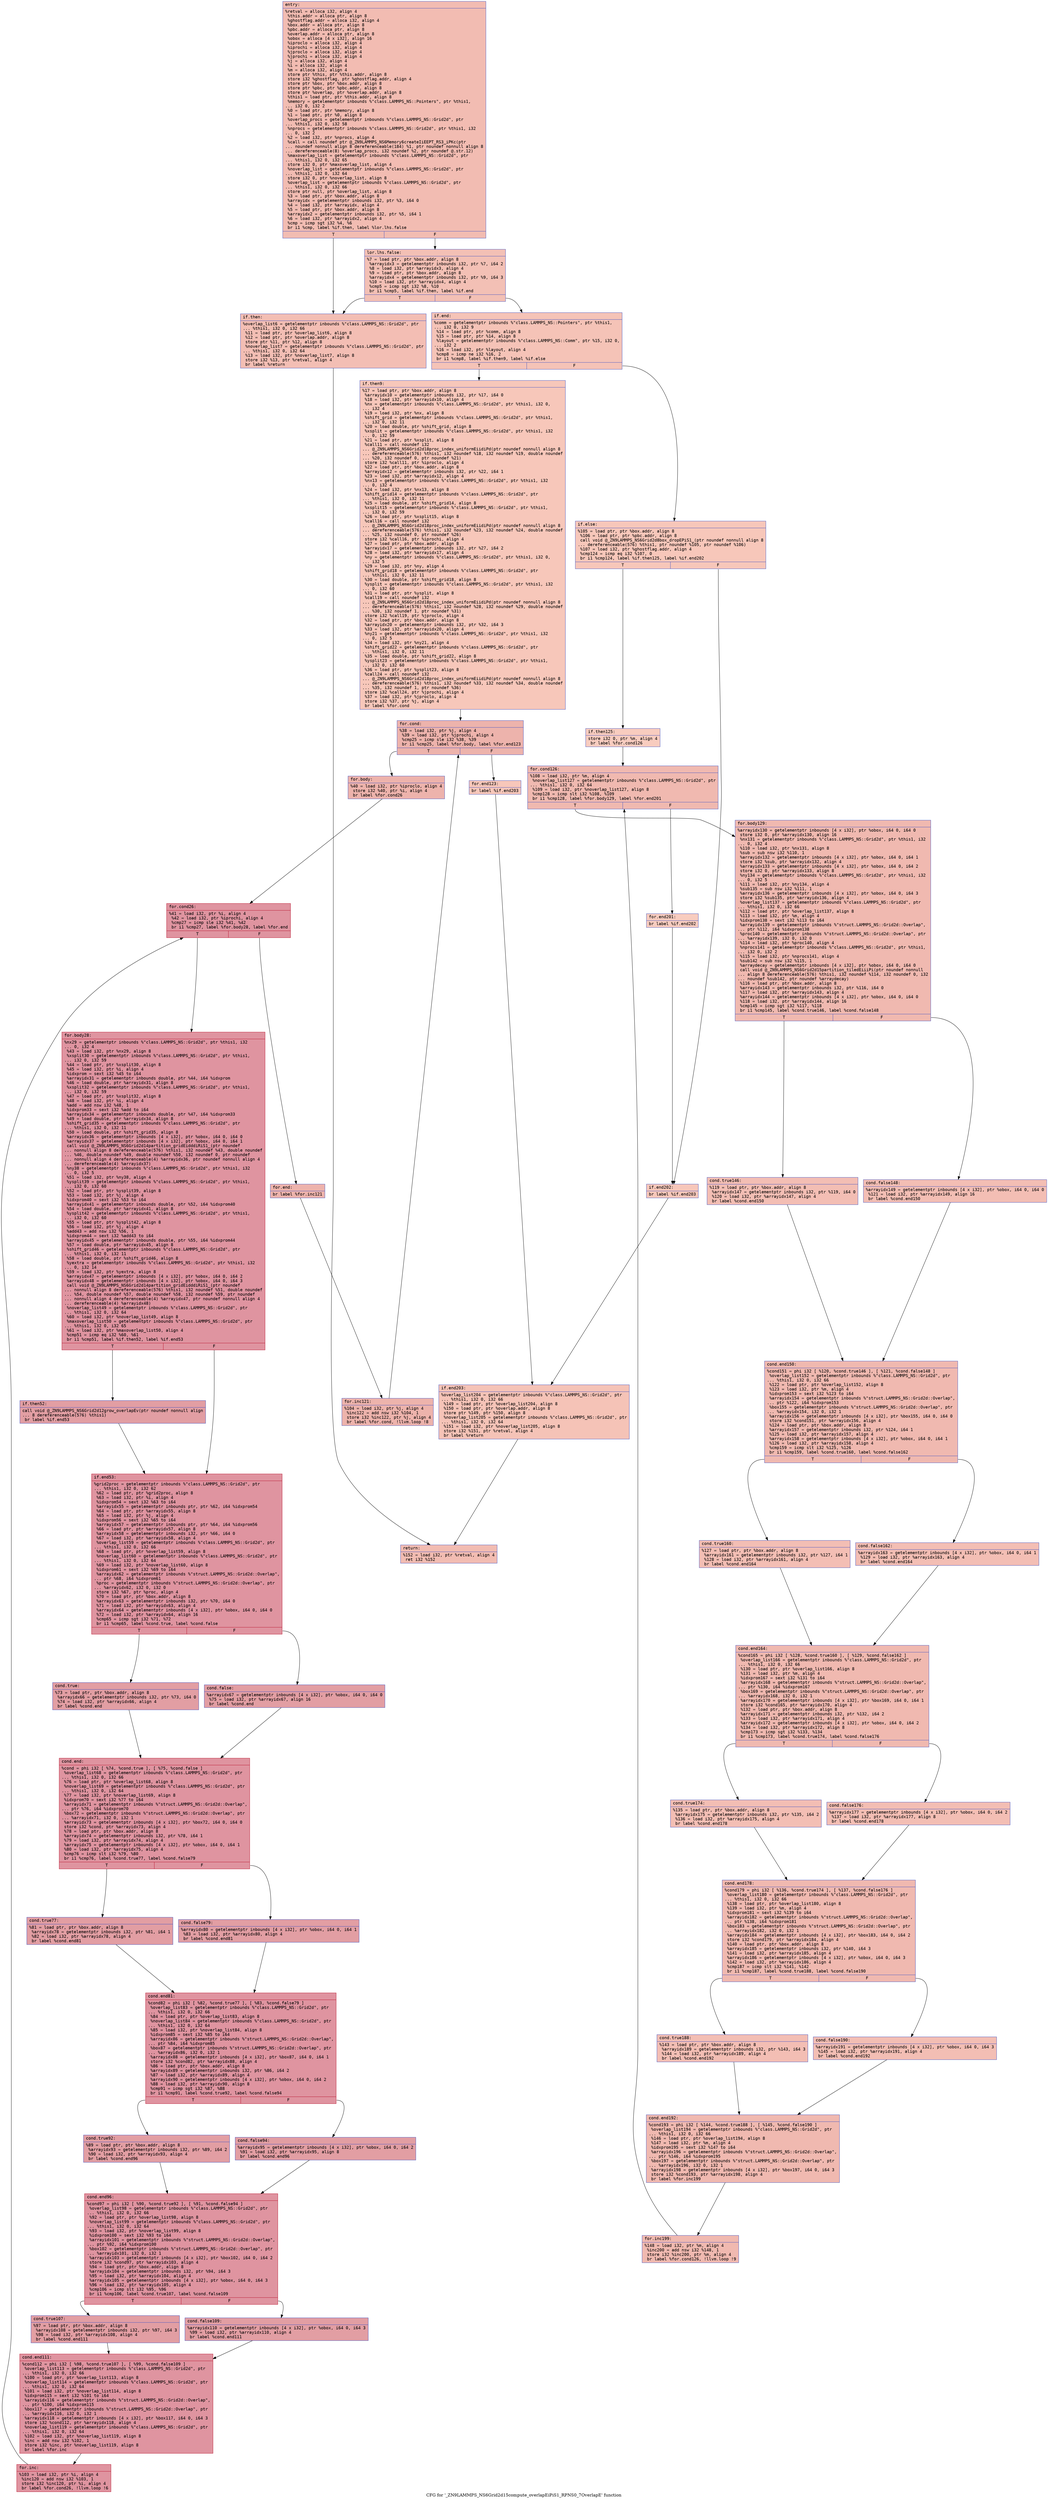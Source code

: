 digraph "CFG for '_ZN9LAMMPS_NS6Grid2d15compute_overlapEiPiS1_RPNS0_7OverlapE' function" {
	label="CFG for '_ZN9LAMMPS_NS6Grid2d15compute_overlapEiPiS1_RPNS0_7OverlapE' function";

	Node0x560f90e690e0 [shape=record,color="#3d50c3ff", style=filled, fillcolor="#e1675170" fontname="Courier",label="{entry:\l|  %retval = alloca i32, align 4\l  %this.addr = alloca ptr, align 8\l  %ghostflag.addr = alloca i32, align 4\l  %box.addr = alloca ptr, align 8\l  %pbc.addr = alloca ptr, align 8\l  %overlap.addr = alloca ptr, align 8\l  %obox = alloca [4 x i32], align 16\l  %iproclo = alloca i32, align 4\l  %iprochi = alloca i32, align 4\l  %jproclo = alloca i32, align 4\l  %jprochi = alloca i32, align 4\l  %j = alloca i32, align 4\l  %i = alloca i32, align 4\l  %m = alloca i32, align 4\l  store ptr %this, ptr %this.addr, align 8\l  store i32 %ghostflag, ptr %ghostflag.addr, align 4\l  store ptr %box, ptr %box.addr, align 8\l  store ptr %pbc, ptr %pbc.addr, align 8\l  store ptr %overlap, ptr %overlap.addr, align 8\l  %this1 = load ptr, ptr %this.addr, align 8\l  %memory = getelementptr inbounds %\"class.LAMMPS_NS::Pointers\", ptr %this1,\l... i32 0, i32 2\l  %0 = load ptr, ptr %memory, align 8\l  %1 = load ptr, ptr %0, align 8\l  %overlap_procs = getelementptr inbounds %\"class.LAMMPS_NS::Grid2d\", ptr\l... %this1, i32 0, i32 58\l  %nprocs = getelementptr inbounds %\"class.LAMMPS_NS::Grid2d\", ptr %this1, i32\l... 0, i32 2\l  %2 = load i32, ptr %nprocs, align 4\l  %call = call noundef ptr @_ZN9LAMMPS_NS6Memory6createIiEEPT_RS3_iPKc(ptr\l... noundef nonnull align 8 dereferenceable(184) %1, ptr noundef nonnull align 8\l... dereferenceable(8) %overlap_procs, i32 noundef %2, ptr noundef @.str.12)\l  %maxoverlap_list = getelementptr inbounds %\"class.LAMMPS_NS::Grid2d\", ptr\l... %this1, i32 0, i32 65\l  store i32 0, ptr %maxoverlap_list, align 4\l  %noverlap_list = getelementptr inbounds %\"class.LAMMPS_NS::Grid2d\", ptr\l... %this1, i32 0, i32 64\l  store i32 0, ptr %noverlap_list, align 8\l  %overlap_list = getelementptr inbounds %\"class.LAMMPS_NS::Grid2d\", ptr\l... %this1, i32 0, i32 66\l  store ptr null, ptr %overlap_list, align 8\l  %3 = load ptr, ptr %box.addr, align 8\l  %arrayidx = getelementptr inbounds i32, ptr %3, i64 0\l  %4 = load i32, ptr %arrayidx, align 4\l  %5 = load ptr, ptr %box.addr, align 8\l  %arrayidx2 = getelementptr inbounds i32, ptr %5, i64 1\l  %6 = load i32, ptr %arrayidx2, align 4\l  %cmp = icmp sgt i32 %4, %6\l  br i1 %cmp, label %if.then, label %lor.lhs.false\l|{<s0>T|<s1>F}}"];
	Node0x560f90e690e0:s0 -> Node0x560f90e6b3a0[tooltip="entry -> if.then\nProbability 50.00%" ];
	Node0x560f90e690e0:s1 -> Node0x560f90e6b3f0[tooltip="entry -> lor.lhs.false\nProbability 50.00%" ];
	Node0x560f90e6b3f0 [shape=record,color="#3d50c3ff", style=filled, fillcolor="#e5705870" fontname="Courier",label="{lor.lhs.false:\l|  %7 = load ptr, ptr %box.addr, align 8\l  %arrayidx3 = getelementptr inbounds i32, ptr %7, i64 2\l  %8 = load i32, ptr %arrayidx3, align 4\l  %9 = load ptr, ptr %box.addr, align 8\l  %arrayidx4 = getelementptr inbounds i32, ptr %9, i64 3\l  %10 = load i32, ptr %arrayidx4, align 4\l  %cmp5 = icmp sgt i32 %8, %10\l  br i1 %cmp5, label %if.then, label %if.end\l|{<s0>T|<s1>F}}"];
	Node0x560f90e6b3f0:s0 -> Node0x560f90e6b3a0[tooltip="lor.lhs.false -> if.then\nProbability 50.00%" ];
	Node0x560f90e6b3f0:s1 -> Node0x560f90e6b970[tooltip="lor.lhs.false -> if.end\nProbability 50.00%" ];
	Node0x560f90e6b3a0 [shape=record,color="#3d50c3ff", style=filled, fillcolor="#e36c5570" fontname="Courier",label="{if.then:\l|  %overlap_list6 = getelementptr inbounds %\"class.LAMMPS_NS::Grid2d\", ptr\l... %this1, i32 0, i32 66\l  %11 = load ptr, ptr %overlap_list6, align 8\l  %12 = load ptr, ptr %overlap.addr, align 8\l  store ptr %11, ptr %12, align 8\l  %noverlap_list7 = getelementptr inbounds %\"class.LAMMPS_NS::Grid2d\", ptr\l... %this1, i32 0, i32 64\l  %13 = load i32, ptr %noverlap_list7, align 8\l  store i32 %13, ptr %retval, align 4\l  br label %return\l}"];
	Node0x560f90e6b3a0 -> Node0x560f90e6bf30[tooltip="if.then -> return\nProbability 100.00%" ];
	Node0x560f90e6b970 [shape=record,color="#3d50c3ff", style=filled, fillcolor="#e8765c70" fontname="Courier",label="{if.end:\l|  %comm = getelementptr inbounds %\"class.LAMMPS_NS::Pointers\", ptr %this1,\l... i32 0, i32 9\l  %14 = load ptr, ptr %comm, align 8\l  %15 = load ptr, ptr %14, align 8\l  %layout = getelementptr inbounds %\"class.LAMMPS_NS::Comm\", ptr %15, i32 0,\l... i32 2\l  %16 = load i32, ptr %layout, align 4\l  %cmp8 = icmp ne i32 %16, 2\l  br i1 %cmp8, label %if.then9, label %if.else\l|{<s0>T|<s1>F}}"];
	Node0x560f90e6b970:s0 -> Node0x560f90e6c400[tooltip="if.end -> if.then9\nProbability 50.00%" ];
	Node0x560f90e6b970:s1 -> Node0x560f90e6c480[tooltip="if.end -> if.else\nProbability 50.00%" ];
	Node0x560f90e6c400 [shape=record,color="#3d50c3ff", style=filled, fillcolor="#ec7f6370" fontname="Courier",label="{if.then9:\l|  %17 = load ptr, ptr %box.addr, align 8\l  %arrayidx10 = getelementptr inbounds i32, ptr %17, i64 0\l  %18 = load i32, ptr %arrayidx10, align 4\l  %nx = getelementptr inbounds %\"class.LAMMPS_NS::Grid2d\", ptr %this1, i32 0,\l... i32 4\l  %19 = load i32, ptr %nx, align 8\l  %shift_grid = getelementptr inbounds %\"class.LAMMPS_NS::Grid2d\", ptr %this1,\l... i32 0, i32 11\l  %20 = load double, ptr %shift_grid, align 8\l  %xsplit = getelementptr inbounds %\"class.LAMMPS_NS::Grid2d\", ptr %this1, i32\l... 0, i32 59\l  %21 = load ptr, ptr %xsplit, align 8\l  %call11 = call noundef i32\l... @_ZN9LAMMPS_NS6Grid2d18proc_index_uniformEiidiPd(ptr noundef nonnull align 8\l... dereferenceable(576) %this1, i32 noundef %18, i32 noundef %19, double noundef\l... %20, i32 noundef 0, ptr noundef %21)\l  store i32 %call11, ptr %iproclo, align 4\l  %22 = load ptr, ptr %box.addr, align 8\l  %arrayidx12 = getelementptr inbounds i32, ptr %22, i64 1\l  %23 = load i32, ptr %arrayidx12, align 4\l  %nx13 = getelementptr inbounds %\"class.LAMMPS_NS::Grid2d\", ptr %this1, i32\l... 0, i32 4\l  %24 = load i32, ptr %nx13, align 8\l  %shift_grid14 = getelementptr inbounds %\"class.LAMMPS_NS::Grid2d\", ptr\l... %this1, i32 0, i32 11\l  %25 = load double, ptr %shift_grid14, align 8\l  %xsplit15 = getelementptr inbounds %\"class.LAMMPS_NS::Grid2d\", ptr %this1,\l... i32 0, i32 59\l  %26 = load ptr, ptr %xsplit15, align 8\l  %call16 = call noundef i32\l... @_ZN9LAMMPS_NS6Grid2d18proc_index_uniformEiidiPd(ptr noundef nonnull align 8\l... dereferenceable(576) %this1, i32 noundef %23, i32 noundef %24, double noundef\l... %25, i32 noundef 0, ptr noundef %26)\l  store i32 %call16, ptr %iprochi, align 4\l  %27 = load ptr, ptr %box.addr, align 8\l  %arrayidx17 = getelementptr inbounds i32, ptr %27, i64 2\l  %28 = load i32, ptr %arrayidx17, align 4\l  %ny = getelementptr inbounds %\"class.LAMMPS_NS::Grid2d\", ptr %this1, i32 0,\l... i32 5\l  %29 = load i32, ptr %ny, align 4\l  %shift_grid18 = getelementptr inbounds %\"class.LAMMPS_NS::Grid2d\", ptr\l... %this1, i32 0, i32 11\l  %30 = load double, ptr %shift_grid18, align 8\l  %ysplit = getelementptr inbounds %\"class.LAMMPS_NS::Grid2d\", ptr %this1, i32\l... 0, i32 60\l  %31 = load ptr, ptr %ysplit, align 8\l  %call19 = call noundef i32\l... @_ZN9LAMMPS_NS6Grid2d18proc_index_uniformEiidiPd(ptr noundef nonnull align 8\l... dereferenceable(576) %this1, i32 noundef %28, i32 noundef %29, double noundef\l... %30, i32 noundef 1, ptr noundef %31)\l  store i32 %call19, ptr %jproclo, align 4\l  %32 = load ptr, ptr %box.addr, align 8\l  %arrayidx20 = getelementptr inbounds i32, ptr %32, i64 3\l  %33 = load i32, ptr %arrayidx20, align 4\l  %ny21 = getelementptr inbounds %\"class.LAMMPS_NS::Grid2d\", ptr %this1, i32\l... 0, i32 5\l  %34 = load i32, ptr %ny21, align 4\l  %shift_grid22 = getelementptr inbounds %\"class.LAMMPS_NS::Grid2d\", ptr\l... %this1, i32 0, i32 11\l  %35 = load double, ptr %shift_grid22, align 8\l  %ysplit23 = getelementptr inbounds %\"class.LAMMPS_NS::Grid2d\", ptr %this1,\l... i32 0, i32 60\l  %36 = load ptr, ptr %ysplit23, align 8\l  %call24 = call noundef i32\l... @_ZN9LAMMPS_NS6Grid2d18proc_index_uniformEiidiPd(ptr noundef nonnull align 8\l... dereferenceable(576) %this1, i32 noundef %33, i32 noundef %34, double noundef\l... %35, i32 noundef 1, ptr noundef %36)\l  store i32 %call24, ptr %jprochi, align 4\l  %37 = load i32, ptr %jproclo, align 4\l  store i32 %37, ptr %j, align 4\l  br label %for.cond\l}"];
	Node0x560f90e6c400 -> Node0x560f90e6ec30[tooltip="if.then9 -> for.cond\nProbability 100.00%" ];
	Node0x560f90e6ec30 [shape=record,color="#3d50c3ff", style=filled, fillcolor="#d6524470" fontname="Courier",label="{for.cond:\l|  %38 = load i32, ptr %j, align 4\l  %39 = load i32, ptr %jprochi, align 4\l  %cmp25 = icmp sle i32 %38, %39\l  br i1 %cmp25, label %for.body, label %for.end123\l|{<s0>T|<s1>F}}"];
	Node0x560f90e6ec30:s0 -> Node0x560f90e6ee80[tooltip="for.cond -> for.body\nProbability 96.88%" ];
	Node0x560f90e6ec30:s1 -> Node0x560f90e6ef00[tooltip="for.cond -> for.end123\nProbability 3.12%" ];
	Node0x560f90e6ee80 [shape=record,color="#3d50c3ff", style=filled, fillcolor="#d6524470" fontname="Courier",label="{for.body:\l|  %40 = load i32, ptr %iproclo, align 4\l  store i32 %40, ptr %i, align 4\l  br label %for.cond26\l}"];
	Node0x560f90e6ee80 -> Node0x560f90e6f1b0[tooltip="for.body -> for.cond26\nProbability 100.00%" ];
	Node0x560f90e6f1b0 [shape=record,color="#b70d28ff", style=filled, fillcolor="#b70d2870" fontname="Courier",label="{for.cond26:\l|  %41 = load i32, ptr %i, align 4\l  %42 = load i32, ptr %iprochi, align 4\l  %cmp27 = icmp sle i32 %41, %42\l  br i1 %cmp27, label %for.body28, label %for.end\l|{<s0>T|<s1>F}}"];
	Node0x560f90e6f1b0:s0 -> Node0x560f90e6f450[tooltip="for.cond26 -> for.body28\nProbability 96.88%" ];
	Node0x560f90e6f1b0:s1 -> Node0x560f90e6f4d0[tooltip="for.cond26 -> for.end\nProbability 3.12%" ];
	Node0x560f90e6f450 [shape=record,color="#b70d28ff", style=filled, fillcolor="#b70d2870" fontname="Courier",label="{for.body28:\l|  %nx29 = getelementptr inbounds %\"class.LAMMPS_NS::Grid2d\", ptr %this1, i32\l... 0, i32 4\l  %43 = load i32, ptr %nx29, align 8\l  %xsplit30 = getelementptr inbounds %\"class.LAMMPS_NS::Grid2d\", ptr %this1,\l... i32 0, i32 59\l  %44 = load ptr, ptr %xsplit30, align 8\l  %45 = load i32, ptr %i, align 4\l  %idxprom = sext i32 %45 to i64\l  %arrayidx31 = getelementptr inbounds double, ptr %44, i64 %idxprom\l  %46 = load double, ptr %arrayidx31, align 8\l  %xsplit32 = getelementptr inbounds %\"class.LAMMPS_NS::Grid2d\", ptr %this1,\l... i32 0, i32 59\l  %47 = load ptr, ptr %xsplit32, align 8\l  %48 = load i32, ptr %i, align 4\l  %add = add nsw i32 %48, 1\l  %idxprom33 = sext i32 %add to i64\l  %arrayidx34 = getelementptr inbounds double, ptr %47, i64 %idxprom33\l  %49 = load double, ptr %arrayidx34, align 8\l  %shift_grid35 = getelementptr inbounds %\"class.LAMMPS_NS::Grid2d\", ptr\l... %this1, i32 0, i32 11\l  %50 = load double, ptr %shift_grid35, align 8\l  %arrayidx36 = getelementptr inbounds [4 x i32], ptr %obox, i64 0, i64 0\l  %arrayidx37 = getelementptr inbounds [4 x i32], ptr %obox, i64 0, i64 1\l  call void @_ZN9LAMMPS_NS6Grid2d14partition_gridEidddiRiS1_(ptr noundef\l... nonnull align 8 dereferenceable(576) %this1, i32 noundef %43, double noundef\l... %46, double noundef %49, double noundef %50, i32 noundef 0, ptr noundef\l... nonnull align 4 dereferenceable(4) %arrayidx36, ptr noundef nonnull align 4\l... dereferenceable(4) %arrayidx37)\l  %ny38 = getelementptr inbounds %\"class.LAMMPS_NS::Grid2d\", ptr %this1, i32\l... 0, i32 5\l  %51 = load i32, ptr %ny38, align 4\l  %ysplit39 = getelementptr inbounds %\"class.LAMMPS_NS::Grid2d\", ptr %this1,\l... i32 0, i32 60\l  %52 = load ptr, ptr %ysplit39, align 8\l  %53 = load i32, ptr %j, align 4\l  %idxprom40 = sext i32 %53 to i64\l  %arrayidx41 = getelementptr inbounds double, ptr %52, i64 %idxprom40\l  %54 = load double, ptr %arrayidx41, align 8\l  %ysplit42 = getelementptr inbounds %\"class.LAMMPS_NS::Grid2d\", ptr %this1,\l... i32 0, i32 60\l  %55 = load ptr, ptr %ysplit42, align 8\l  %56 = load i32, ptr %j, align 4\l  %add43 = add nsw i32 %56, 1\l  %idxprom44 = sext i32 %add43 to i64\l  %arrayidx45 = getelementptr inbounds double, ptr %55, i64 %idxprom44\l  %57 = load double, ptr %arrayidx45, align 8\l  %shift_grid46 = getelementptr inbounds %\"class.LAMMPS_NS::Grid2d\", ptr\l... %this1, i32 0, i32 11\l  %58 = load double, ptr %shift_grid46, align 8\l  %yextra = getelementptr inbounds %\"class.LAMMPS_NS::Grid2d\", ptr %this1, i32\l... 0, i32 14\l  %59 = load i32, ptr %yextra, align 8\l  %arrayidx47 = getelementptr inbounds [4 x i32], ptr %obox, i64 0, i64 2\l  %arrayidx48 = getelementptr inbounds [4 x i32], ptr %obox, i64 0, i64 3\l  call void @_ZN9LAMMPS_NS6Grid2d14partition_gridEidddiRiS1_(ptr noundef\l... nonnull align 8 dereferenceable(576) %this1, i32 noundef %51, double noundef\l... %54, double noundef %57, double noundef %58, i32 noundef %59, ptr noundef\l... nonnull align 4 dereferenceable(4) %arrayidx47, ptr noundef nonnull align 4\l... dereferenceable(4) %arrayidx48)\l  %noverlap_list49 = getelementptr inbounds %\"class.LAMMPS_NS::Grid2d\", ptr\l... %this1, i32 0, i32 64\l  %60 = load i32, ptr %noverlap_list49, align 8\l  %maxoverlap_list50 = getelementptr inbounds %\"class.LAMMPS_NS::Grid2d\", ptr\l... %this1, i32 0, i32 65\l  %61 = load i32, ptr %maxoverlap_list50, align 4\l  %cmp51 = icmp eq i32 %60, %61\l  br i1 %cmp51, label %if.then52, label %if.end53\l|{<s0>T|<s1>F}}"];
	Node0x560f90e6f450:s0 -> Node0x560f90e6cda0[tooltip="for.body28 -> if.then52\nProbability 50.00%" ];
	Node0x560f90e6f450:s1 -> Node0x560f90e6cdf0[tooltip="for.body28 -> if.end53\nProbability 50.00%" ];
	Node0x560f90e6cda0 [shape=record,color="#3d50c3ff", style=filled, fillcolor="#be242e70" fontname="Courier",label="{if.then52:\l|  call void @_ZN9LAMMPS_NS6Grid2d12grow_overlapEv(ptr noundef nonnull align\l... 8 dereferenceable(576) %this1)\l  br label %if.end53\l}"];
	Node0x560f90e6cda0 -> Node0x560f90e6cdf0[tooltip="if.then52 -> if.end53\nProbability 100.00%" ];
	Node0x560f90e6cdf0 [shape=record,color="#b70d28ff", style=filled, fillcolor="#b70d2870" fontname="Courier",label="{if.end53:\l|  %grid2proc = getelementptr inbounds %\"class.LAMMPS_NS::Grid2d\", ptr\l... %this1, i32 0, i32 62\l  %62 = load ptr, ptr %grid2proc, align 8\l  %63 = load i32, ptr %i, align 4\l  %idxprom54 = sext i32 %63 to i64\l  %arrayidx55 = getelementptr inbounds ptr, ptr %62, i64 %idxprom54\l  %64 = load ptr, ptr %arrayidx55, align 8\l  %65 = load i32, ptr %j, align 4\l  %idxprom56 = sext i32 %65 to i64\l  %arrayidx57 = getelementptr inbounds ptr, ptr %64, i64 %idxprom56\l  %66 = load ptr, ptr %arrayidx57, align 8\l  %arrayidx58 = getelementptr inbounds i32, ptr %66, i64 0\l  %67 = load i32, ptr %arrayidx58, align 4\l  %overlap_list59 = getelementptr inbounds %\"class.LAMMPS_NS::Grid2d\", ptr\l... %this1, i32 0, i32 66\l  %68 = load ptr, ptr %overlap_list59, align 8\l  %noverlap_list60 = getelementptr inbounds %\"class.LAMMPS_NS::Grid2d\", ptr\l... %this1, i32 0, i32 64\l  %69 = load i32, ptr %noverlap_list60, align 8\l  %idxprom61 = sext i32 %69 to i64\l  %arrayidx62 = getelementptr inbounds %\"struct.LAMMPS_NS::Grid2d::Overlap\",\l... ptr %68, i64 %idxprom61\l  %proc = getelementptr inbounds %\"struct.LAMMPS_NS::Grid2d::Overlap\", ptr\l... %arrayidx62, i32 0, i32 0\l  store i32 %67, ptr %proc, align 4\l  %70 = load ptr, ptr %box.addr, align 8\l  %arrayidx63 = getelementptr inbounds i32, ptr %70, i64 0\l  %71 = load i32, ptr %arrayidx63, align 4\l  %arrayidx64 = getelementptr inbounds [4 x i32], ptr %obox, i64 0, i64 0\l  %72 = load i32, ptr %arrayidx64, align 16\l  %cmp65 = icmp sgt i32 %71, %72\l  br i1 %cmp65, label %cond.true, label %cond.false\l|{<s0>T|<s1>F}}"];
	Node0x560f90e6cdf0:s0 -> Node0x560f90e73ca0[tooltip="if.end53 -> cond.true\nProbability 50.00%" ];
	Node0x560f90e6cdf0:s1 -> Node0x560f90e73d20[tooltip="if.end53 -> cond.false\nProbability 50.00%" ];
	Node0x560f90e73ca0 [shape=record,color="#3d50c3ff", style=filled, fillcolor="#be242e70" fontname="Courier",label="{cond.true:\l|  %73 = load ptr, ptr %box.addr, align 8\l  %arrayidx66 = getelementptr inbounds i32, ptr %73, i64 0\l  %74 = load i32, ptr %arrayidx66, align 4\l  br label %cond.end\l}"];
	Node0x560f90e73ca0 -> Node0x560f90e74080[tooltip="cond.true -> cond.end\nProbability 100.00%" ];
	Node0x560f90e73d20 [shape=record,color="#3d50c3ff", style=filled, fillcolor="#be242e70" fontname="Courier",label="{cond.false:\l|  %arrayidx67 = getelementptr inbounds [4 x i32], ptr %obox, i64 0, i64 0\l  %75 = load i32, ptr %arrayidx67, align 16\l  br label %cond.end\l}"];
	Node0x560f90e73d20 -> Node0x560f90e74080[tooltip="cond.false -> cond.end\nProbability 100.00%" ];
	Node0x560f90e74080 [shape=record,color="#b70d28ff", style=filled, fillcolor="#b70d2870" fontname="Courier",label="{cond.end:\l|  %cond = phi i32 [ %74, %cond.true ], [ %75, %cond.false ]\l  %overlap_list68 = getelementptr inbounds %\"class.LAMMPS_NS::Grid2d\", ptr\l... %this1, i32 0, i32 66\l  %76 = load ptr, ptr %overlap_list68, align 8\l  %noverlap_list69 = getelementptr inbounds %\"class.LAMMPS_NS::Grid2d\", ptr\l... %this1, i32 0, i32 64\l  %77 = load i32, ptr %noverlap_list69, align 8\l  %idxprom70 = sext i32 %77 to i64\l  %arrayidx71 = getelementptr inbounds %\"struct.LAMMPS_NS::Grid2d::Overlap\",\l... ptr %76, i64 %idxprom70\l  %box72 = getelementptr inbounds %\"struct.LAMMPS_NS::Grid2d::Overlap\", ptr\l... %arrayidx71, i32 0, i32 1\l  %arrayidx73 = getelementptr inbounds [4 x i32], ptr %box72, i64 0, i64 0\l  store i32 %cond, ptr %arrayidx73, align 4\l  %78 = load ptr, ptr %box.addr, align 8\l  %arrayidx74 = getelementptr inbounds i32, ptr %78, i64 1\l  %79 = load i32, ptr %arrayidx74, align 4\l  %arrayidx75 = getelementptr inbounds [4 x i32], ptr %obox, i64 0, i64 1\l  %80 = load i32, ptr %arrayidx75, align 4\l  %cmp76 = icmp slt i32 %79, %80\l  br i1 %cmp76, label %cond.true77, label %cond.false79\l|{<s0>T|<s1>F}}"];
	Node0x560f90e74080:s0 -> Node0x560f90e74e20[tooltip="cond.end -> cond.true77\nProbability 50.00%" ];
	Node0x560f90e74080:s1 -> Node0x560f90e74f00[tooltip="cond.end -> cond.false79\nProbability 50.00%" ];
	Node0x560f90e74e20 [shape=record,color="#3d50c3ff", style=filled, fillcolor="#be242e70" fontname="Courier",label="{cond.true77:\l|  %81 = load ptr, ptr %box.addr, align 8\l  %arrayidx78 = getelementptr inbounds i32, ptr %81, i64 1\l  %82 = load i32, ptr %arrayidx78, align 4\l  br label %cond.end81\l}"];
	Node0x560f90e74e20 -> Node0x560f90e75260[tooltip="cond.true77 -> cond.end81\nProbability 100.00%" ];
	Node0x560f90e74f00 [shape=record,color="#3d50c3ff", style=filled, fillcolor="#be242e70" fontname="Courier",label="{cond.false79:\l|  %arrayidx80 = getelementptr inbounds [4 x i32], ptr %obox, i64 0, i64 1\l  %83 = load i32, ptr %arrayidx80, align 4\l  br label %cond.end81\l}"];
	Node0x560f90e74f00 -> Node0x560f90e75260[tooltip="cond.false79 -> cond.end81\nProbability 100.00%" ];
	Node0x560f90e75260 [shape=record,color="#b70d28ff", style=filled, fillcolor="#b70d2870" fontname="Courier",label="{cond.end81:\l|  %cond82 = phi i32 [ %82, %cond.true77 ], [ %83, %cond.false79 ]\l  %overlap_list83 = getelementptr inbounds %\"class.LAMMPS_NS::Grid2d\", ptr\l... %this1, i32 0, i32 66\l  %84 = load ptr, ptr %overlap_list83, align 8\l  %noverlap_list84 = getelementptr inbounds %\"class.LAMMPS_NS::Grid2d\", ptr\l... %this1, i32 0, i32 64\l  %85 = load i32, ptr %noverlap_list84, align 8\l  %idxprom85 = sext i32 %85 to i64\l  %arrayidx86 = getelementptr inbounds %\"struct.LAMMPS_NS::Grid2d::Overlap\",\l... ptr %84, i64 %idxprom85\l  %box87 = getelementptr inbounds %\"struct.LAMMPS_NS::Grid2d::Overlap\", ptr\l... %arrayidx86, i32 0, i32 1\l  %arrayidx88 = getelementptr inbounds [4 x i32], ptr %box87, i64 0, i64 1\l  store i32 %cond82, ptr %arrayidx88, align 4\l  %86 = load ptr, ptr %box.addr, align 8\l  %arrayidx89 = getelementptr inbounds i32, ptr %86, i64 2\l  %87 = load i32, ptr %arrayidx89, align 4\l  %arrayidx90 = getelementptr inbounds [4 x i32], ptr %obox, i64 0, i64 2\l  %88 = load i32, ptr %arrayidx90, align 8\l  %cmp91 = icmp sgt i32 %87, %88\l  br i1 %cmp91, label %cond.true92, label %cond.false94\l|{<s0>T|<s1>F}}"];
	Node0x560f90e75260:s0 -> Node0x560f90e76000[tooltip="cond.end81 -> cond.true92\nProbability 50.00%" ];
	Node0x560f90e75260:s1 -> Node0x560f90e760e0[tooltip="cond.end81 -> cond.false94\nProbability 50.00%" ];
	Node0x560f90e76000 [shape=record,color="#3d50c3ff", style=filled, fillcolor="#be242e70" fontname="Courier",label="{cond.true92:\l|  %89 = load ptr, ptr %box.addr, align 8\l  %arrayidx93 = getelementptr inbounds i32, ptr %89, i64 2\l  %90 = load i32, ptr %arrayidx93, align 4\l  br label %cond.end96\l}"];
	Node0x560f90e76000 -> Node0x560f90e76440[tooltip="cond.true92 -> cond.end96\nProbability 100.00%" ];
	Node0x560f90e760e0 [shape=record,color="#3d50c3ff", style=filled, fillcolor="#be242e70" fontname="Courier",label="{cond.false94:\l|  %arrayidx95 = getelementptr inbounds [4 x i32], ptr %obox, i64 0, i64 2\l  %91 = load i32, ptr %arrayidx95, align 8\l  br label %cond.end96\l}"];
	Node0x560f90e760e0 -> Node0x560f90e76440[tooltip="cond.false94 -> cond.end96\nProbability 100.00%" ];
	Node0x560f90e76440 [shape=record,color="#b70d28ff", style=filled, fillcolor="#b70d2870" fontname="Courier",label="{cond.end96:\l|  %cond97 = phi i32 [ %90, %cond.true92 ], [ %91, %cond.false94 ]\l  %overlap_list98 = getelementptr inbounds %\"class.LAMMPS_NS::Grid2d\", ptr\l... %this1, i32 0, i32 66\l  %92 = load ptr, ptr %overlap_list98, align 8\l  %noverlap_list99 = getelementptr inbounds %\"class.LAMMPS_NS::Grid2d\", ptr\l... %this1, i32 0, i32 64\l  %93 = load i32, ptr %noverlap_list99, align 8\l  %idxprom100 = sext i32 %93 to i64\l  %arrayidx101 = getelementptr inbounds %\"struct.LAMMPS_NS::Grid2d::Overlap\",\l... ptr %92, i64 %idxprom100\l  %box102 = getelementptr inbounds %\"struct.LAMMPS_NS::Grid2d::Overlap\", ptr\l... %arrayidx101, i32 0, i32 1\l  %arrayidx103 = getelementptr inbounds [4 x i32], ptr %box102, i64 0, i64 2\l  store i32 %cond97, ptr %arrayidx103, align 4\l  %94 = load ptr, ptr %box.addr, align 8\l  %arrayidx104 = getelementptr inbounds i32, ptr %94, i64 3\l  %95 = load i32, ptr %arrayidx104, align 4\l  %arrayidx105 = getelementptr inbounds [4 x i32], ptr %obox, i64 0, i64 3\l  %96 = load i32, ptr %arrayidx105, align 4\l  %cmp106 = icmp slt i32 %95, %96\l  br i1 %cmp106, label %cond.true107, label %cond.false109\l|{<s0>T|<s1>F}}"];
	Node0x560f90e76440:s0 -> Node0x560f90e6ff10[tooltip="cond.end96 -> cond.true107\nProbability 50.00%" ];
	Node0x560f90e76440:s1 -> Node0x560f90e6fff0[tooltip="cond.end96 -> cond.false109\nProbability 50.00%" ];
	Node0x560f90e6ff10 [shape=record,color="#3d50c3ff", style=filled, fillcolor="#be242e70" fontname="Courier",label="{cond.true107:\l|  %97 = load ptr, ptr %box.addr, align 8\l  %arrayidx108 = getelementptr inbounds i32, ptr %97, i64 3\l  %98 = load i32, ptr %arrayidx108, align 4\l  br label %cond.end111\l}"];
	Node0x560f90e6ff10 -> Node0x560f90e70350[tooltip="cond.true107 -> cond.end111\nProbability 100.00%" ];
	Node0x560f90e6fff0 [shape=record,color="#3d50c3ff", style=filled, fillcolor="#be242e70" fontname="Courier",label="{cond.false109:\l|  %arrayidx110 = getelementptr inbounds [4 x i32], ptr %obox, i64 0, i64 3\l  %99 = load i32, ptr %arrayidx110, align 4\l  br label %cond.end111\l}"];
	Node0x560f90e6fff0 -> Node0x560f90e70350[tooltip="cond.false109 -> cond.end111\nProbability 100.00%" ];
	Node0x560f90e70350 [shape=record,color="#b70d28ff", style=filled, fillcolor="#b70d2870" fontname="Courier",label="{cond.end111:\l|  %cond112 = phi i32 [ %98, %cond.true107 ], [ %99, %cond.false109 ]\l  %overlap_list113 = getelementptr inbounds %\"class.LAMMPS_NS::Grid2d\", ptr\l... %this1, i32 0, i32 66\l  %100 = load ptr, ptr %overlap_list113, align 8\l  %noverlap_list114 = getelementptr inbounds %\"class.LAMMPS_NS::Grid2d\", ptr\l... %this1, i32 0, i32 64\l  %101 = load i32, ptr %noverlap_list114, align 8\l  %idxprom115 = sext i32 %101 to i64\l  %arrayidx116 = getelementptr inbounds %\"struct.LAMMPS_NS::Grid2d::Overlap\",\l... ptr %100, i64 %idxprom115\l  %box117 = getelementptr inbounds %\"struct.LAMMPS_NS::Grid2d::Overlap\", ptr\l... %arrayidx116, i32 0, i32 1\l  %arrayidx118 = getelementptr inbounds [4 x i32], ptr %box117, i64 0, i64 3\l  store i32 %cond112, ptr %arrayidx118, align 4\l  %noverlap_list119 = getelementptr inbounds %\"class.LAMMPS_NS::Grid2d\", ptr\l... %this1, i32 0, i32 64\l  %102 = load i32, ptr %noverlap_list119, align 8\l  %inc = add nsw i32 %102, 1\l  store i32 %inc, ptr %noverlap_list119, align 8\l  br label %for.inc\l}"];
	Node0x560f90e70350 -> Node0x560f90e78b20[tooltip="cond.end111 -> for.inc\nProbability 100.00%" ];
	Node0x560f90e78b20 [shape=record,color="#b70d28ff", style=filled, fillcolor="#b70d2870" fontname="Courier",label="{for.inc:\l|  %103 = load i32, ptr %i, align 4\l  %inc120 = add nsw i32 %103, 1\l  store i32 %inc120, ptr %i, align 4\l  br label %for.cond26, !llvm.loop !6\l}"];
	Node0x560f90e78b20 -> Node0x560f90e6f1b0[tooltip="for.inc -> for.cond26\nProbability 100.00%" ];
	Node0x560f90e6f4d0 [shape=record,color="#3d50c3ff", style=filled, fillcolor="#d6524470" fontname="Courier",label="{for.end:\l|  br label %for.inc121\l}"];
	Node0x560f90e6f4d0 -> Node0x560f90e78f70[tooltip="for.end -> for.inc121\nProbability 100.00%" ];
	Node0x560f90e78f70 [shape=record,color="#3d50c3ff", style=filled, fillcolor="#d6524470" fontname="Courier",label="{for.inc121:\l|  %104 = load i32, ptr %j, align 4\l  %inc122 = add nsw i32 %104, 1\l  store i32 %inc122, ptr %j, align 4\l  br label %for.cond, !llvm.loop !8\l}"];
	Node0x560f90e78f70 -> Node0x560f90e6ec30[tooltip="for.inc121 -> for.cond\nProbability 100.00%" ];
	Node0x560f90e6ef00 [shape=record,color="#3d50c3ff", style=filled, fillcolor="#ec7f6370" fontname="Courier",label="{for.end123:\l|  br label %if.end203\l}"];
	Node0x560f90e6ef00 -> Node0x560f90e793c0[tooltip="for.end123 -> if.end203\nProbability 100.00%" ];
	Node0x560f90e6c480 [shape=record,color="#3d50c3ff", style=filled, fillcolor="#ec7f6370" fontname="Courier",label="{if.else:\l|  %105 = load ptr, ptr %box.addr, align 8\l  %106 = load ptr, ptr %pbc.addr, align 8\l  call void @_ZN9LAMMPS_NS6Grid2d8box_dropEPiS1_(ptr noundef nonnull align 8\l... dereferenceable(576) %this1, ptr noundef %105, ptr noundef %106)\l  %107 = load i32, ptr %ghostflag.addr, align 4\l  %cmp124 = icmp eq i32 %107, 0\l  br i1 %cmp124, label %if.then125, label %if.end202\l|{<s0>T|<s1>F}}"];
	Node0x560f90e6c480:s0 -> Node0x560f90e797d0[tooltip="if.else -> if.then125\nProbability 37.50%" ];
	Node0x560f90e6c480:s1 -> Node0x560f90e79820[tooltip="if.else -> if.end202\nProbability 62.50%" ];
	Node0x560f90e797d0 [shape=record,color="#3d50c3ff", style=filled, fillcolor="#f08b6e70" fontname="Courier",label="{if.then125:\l|  store i32 0, ptr %m, align 4\l  br label %for.cond126\l}"];
	Node0x560f90e797d0 -> Node0x560f90e799f0[tooltip="if.then125 -> for.cond126\nProbability 100.00%" ];
	Node0x560f90e799f0 [shape=record,color="#3d50c3ff", style=filled, fillcolor="#de614d70" fontname="Courier",label="{for.cond126:\l|  %108 = load i32, ptr %m, align 4\l  %noverlap_list127 = getelementptr inbounds %\"class.LAMMPS_NS::Grid2d\", ptr\l... %this1, i32 0, i32 64\l  %109 = load i32, ptr %noverlap_list127, align 8\l  %cmp128 = icmp slt i32 %108, %109\l  br i1 %cmp128, label %for.body129, label %for.end201\l|{<s0>T|<s1>F}}"];
	Node0x560f90e799f0:s0 -> Node0x560f90e79df0[tooltip="for.cond126 -> for.body129\nProbability 96.88%" ];
	Node0x560f90e799f0:s1 -> Node0x560f90e79e40[tooltip="for.cond126 -> for.end201\nProbability 3.12%" ];
	Node0x560f90e79df0 [shape=record,color="#3d50c3ff", style=filled, fillcolor="#de614d70" fontname="Courier",label="{for.body129:\l|  %arrayidx130 = getelementptr inbounds [4 x i32], ptr %obox, i64 0, i64 0\l  store i32 0, ptr %arrayidx130, align 16\l  %nx131 = getelementptr inbounds %\"class.LAMMPS_NS::Grid2d\", ptr %this1, i32\l... 0, i32 4\l  %110 = load i32, ptr %nx131, align 8\l  %sub = sub nsw i32 %110, 1\l  %arrayidx132 = getelementptr inbounds [4 x i32], ptr %obox, i64 0, i64 1\l  store i32 %sub, ptr %arrayidx132, align 4\l  %arrayidx133 = getelementptr inbounds [4 x i32], ptr %obox, i64 0, i64 2\l  store i32 0, ptr %arrayidx133, align 8\l  %ny134 = getelementptr inbounds %\"class.LAMMPS_NS::Grid2d\", ptr %this1, i32\l... 0, i32 5\l  %111 = load i32, ptr %ny134, align 4\l  %sub135 = sub nsw i32 %111, 1\l  %arrayidx136 = getelementptr inbounds [4 x i32], ptr %obox, i64 0, i64 3\l  store i32 %sub135, ptr %arrayidx136, align 4\l  %overlap_list137 = getelementptr inbounds %\"class.LAMMPS_NS::Grid2d\", ptr\l... %this1, i32 0, i32 66\l  %112 = load ptr, ptr %overlap_list137, align 8\l  %113 = load i32, ptr %m, align 4\l  %idxprom138 = sext i32 %113 to i64\l  %arrayidx139 = getelementptr inbounds %\"struct.LAMMPS_NS::Grid2d::Overlap\",\l... ptr %112, i64 %idxprom138\l  %proc140 = getelementptr inbounds %\"struct.LAMMPS_NS::Grid2d::Overlap\", ptr\l... %arrayidx139, i32 0, i32 0\l  %114 = load i32, ptr %proc140, align 4\l  %nprocs141 = getelementptr inbounds %\"class.LAMMPS_NS::Grid2d\", ptr %this1,\l... i32 0, i32 2\l  %115 = load i32, ptr %nprocs141, align 4\l  %sub142 = sub nsw i32 %115, 1\l  %arraydecay = getelementptr inbounds [4 x i32], ptr %obox, i64 0, i64 0\l  call void @_ZN9LAMMPS_NS6Grid2d15partition_tiledEiiiPi(ptr noundef nonnull\l... align 8 dereferenceable(576) %this1, i32 noundef %114, i32 noundef 0, i32\l... noundef %sub142, ptr noundef %arraydecay)\l  %116 = load ptr, ptr %box.addr, align 8\l  %arrayidx143 = getelementptr inbounds i32, ptr %116, i64 0\l  %117 = load i32, ptr %arrayidx143, align 4\l  %arrayidx144 = getelementptr inbounds [4 x i32], ptr %obox, i64 0, i64 0\l  %118 = load i32, ptr %arrayidx144, align 16\l  %cmp145 = icmp sgt i32 %117, %118\l  br i1 %cmp145, label %cond.true146, label %cond.false148\l|{<s0>T|<s1>F}}"];
	Node0x560f90e79df0:s0 -> Node0x560f90e7c430[tooltip="for.body129 -> cond.true146\nProbability 50.00%" ];
	Node0x560f90e79df0:s1 -> Node0x560f90e7c510[tooltip="for.body129 -> cond.false148\nProbability 50.00%" ];
	Node0x560f90e7c430 [shape=record,color="#3d50c3ff", style=filled, fillcolor="#e36c5570" fontname="Courier",label="{cond.true146:\l|  %119 = load ptr, ptr %box.addr, align 8\l  %arrayidx147 = getelementptr inbounds i32, ptr %119, i64 0\l  %120 = load i32, ptr %arrayidx147, align 4\l  br label %cond.end150\l}"];
	Node0x560f90e7c430 -> Node0x560f90e7c870[tooltip="cond.true146 -> cond.end150\nProbability 100.00%" ];
	Node0x560f90e7c510 [shape=record,color="#3d50c3ff", style=filled, fillcolor="#e36c5570" fontname="Courier",label="{cond.false148:\l|  %arrayidx149 = getelementptr inbounds [4 x i32], ptr %obox, i64 0, i64 0\l  %121 = load i32, ptr %arrayidx149, align 16\l  br label %cond.end150\l}"];
	Node0x560f90e7c510 -> Node0x560f90e7c870[tooltip="cond.false148 -> cond.end150\nProbability 100.00%" ];
	Node0x560f90e7c870 [shape=record,color="#3d50c3ff", style=filled, fillcolor="#de614d70" fontname="Courier",label="{cond.end150:\l|  %cond151 = phi i32 [ %120, %cond.true146 ], [ %121, %cond.false148 ]\l  %overlap_list152 = getelementptr inbounds %\"class.LAMMPS_NS::Grid2d\", ptr\l... %this1, i32 0, i32 66\l  %122 = load ptr, ptr %overlap_list152, align 8\l  %123 = load i32, ptr %m, align 4\l  %idxprom153 = sext i32 %123 to i64\l  %arrayidx154 = getelementptr inbounds %\"struct.LAMMPS_NS::Grid2d::Overlap\",\l... ptr %122, i64 %idxprom153\l  %box155 = getelementptr inbounds %\"struct.LAMMPS_NS::Grid2d::Overlap\", ptr\l... %arrayidx154, i32 0, i32 1\l  %arrayidx156 = getelementptr inbounds [4 x i32], ptr %box155, i64 0, i64 0\l  store i32 %cond151, ptr %arrayidx156, align 4\l  %124 = load ptr, ptr %box.addr, align 8\l  %arrayidx157 = getelementptr inbounds i32, ptr %124, i64 1\l  %125 = load i32, ptr %arrayidx157, align 4\l  %arrayidx158 = getelementptr inbounds [4 x i32], ptr %obox, i64 0, i64 1\l  %126 = load i32, ptr %arrayidx158, align 4\l  %cmp159 = icmp slt i32 %125, %126\l  br i1 %cmp159, label %cond.true160, label %cond.false162\l|{<s0>T|<s1>F}}"];
	Node0x560f90e7c870:s0 -> Node0x560f90e7d500[tooltip="cond.end150 -> cond.true160\nProbability 50.00%" ];
	Node0x560f90e7c870:s1 -> Node0x560f90e7d5e0[tooltip="cond.end150 -> cond.false162\nProbability 50.00%" ];
	Node0x560f90e7d500 [shape=record,color="#3d50c3ff", style=filled, fillcolor="#e36c5570" fontname="Courier",label="{cond.true160:\l|  %127 = load ptr, ptr %box.addr, align 8\l  %arrayidx161 = getelementptr inbounds i32, ptr %127, i64 1\l  %128 = load i32, ptr %arrayidx161, align 4\l  br label %cond.end164\l}"];
	Node0x560f90e7d500 -> Node0x560f90e7d940[tooltip="cond.true160 -> cond.end164\nProbability 100.00%" ];
	Node0x560f90e7d5e0 [shape=record,color="#3d50c3ff", style=filled, fillcolor="#e36c5570" fontname="Courier",label="{cond.false162:\l|  %arrayidx163 = getelementptr inbounds [4 x i32], ptr %obox, i64 0, i64 1\l  %129 = load i32, ptr %arrayidx163, align 4\l  br label %cond.end164\l}"];
	Node0x560f90e7d5e0 -> Node0x560f90e7d940[tooltip="cond.false162 -> cond.end164\nProbability 100.00%" ];
	Node0x560f90e7d940 [shape=record,color="#3d50c3ff", style=filled, fillcolor="#de614d70" fontname="Courier",label="{cond.end164:\l|  %cond165 = phi i32 [ %128, %cond.true160 ], [ %129, %cond.false162 ]\l  %overlap_list166 = getelementptr inbounds %\"class.LAMMPS_NS::Grid2d\", ptr\l... %this1, i32 0, i32 66\l  %130 = load ptr, ptr %overlap_list166, align 8\l  %131 = load i32, ptr %m, align 4\l  %idxprom167 = sext i32 %131 to i64\l  %arrayidx168 = getelementptr inbounds %\"struct.LAMMPS_NS::Grid2d::Overlap\",\l... ptr %130, i64 %idxprom167\l  %box169 = getelementptr inbounds %\"struct.LAMMPS_NS::Grid2d::Overlap\", ptr\l... %arrayidx168, i32 0, i32 1\l  %arrayidx170 = getelementptr inbounds [4 x i32], ptr %box169, i64 0, i64 1\l  store i32 %cond165, ptr %arrayidx170, align 4\l  %132 = load ptr, ptr %box.addr, align 8\l  %arrayidx171 = getelementptr inbounds i32, ptr %132, i64 2\l  %133 = load i32, ptr %arrayidx171, align 4\l  %arrayidx172 = getelementptr inbounds [4 x i32], ptr %obox, i64 0, i64 2\l  %134 = load i32, ptr %arrayidx172, align 8\l  %cmp173 = icmp sgt i32 %133, %134\l  br i1 %cmp173, label %cond.true174, label %cond.false176\l|{<s0>T|<s1>F}}"];
	Node0x560f90e7d940:s0 -> Node0x560f90e7e5f0[tooltip="cond.end164 -> cond.true174\nProbability 50.00%" ];
	Node0x560f90e7d940:s1 -> Node0x560f90e7e6d0[tooltip="cond.end164 -> cond.false176\nProbability 50.00%" ];
	Node0x560f90e7e5f0 [shape=record,color="#3d50c3ff", style=filled, fillcolor="#e36c5570" fontname="Courier",label="{cond.true174:\l|  %135 = load ptr, ptr %box.addr, align 8\l  %arrayidx175 = getelementptr inbounds i32, ptr %135, i64 2\l  %136 = load i32, ptr %arrayidx175, align 4\l  br label %cond.end178\l}"];
	Node0x560f90e7e5f0 -> Node0x560f90e7ea30[tooltip="cond.true174 -> cond.end178\nProbability 100.00%" ];
	Node0x560f90e7e6d0 [shape=record,color="#3d50c3ff", style=filled, fillcolor="#e36c5570" fontname="Courier",label="{cond.false176:\l|  %arrayidx177 = getelementptr inbounds [4 x i32], ptr %obox, i64 0, i64 2\l  %137 = load i32, ptr %arrayidx177, align 8\l  br label %cond.end178\l}"];
	Node0x560f90e7e6d0 -> Node0x560f90e7ea30[tooltip="cond.false176 -> cond.end178\nProbability 100.00%" ];
	Node0x560f90e7ea30 [shape=record,color="#3d50c3ff", style=filled, fillcolor="#de614d70" fontname="Courier",label="{cond.end178:\l|  %cond179 = phi i32 [ %136, %cond.true174 ], [ %137, %cond.false176 ]\l  %overlap_list180 = getelementptr inbounds %\"class.LAMMPS_NS::Grid2d\", ptr\l... %this1, i32 0, i32 66\l  %138 = load ptr, ptr %overlap_list180, align 8\l  %139 = load i32, ptr %m, align 4\l  %idxprom181 = sext i32 %139 to i64\l  %arrayidx182 = getelementptr inbounds %\"struct.LAMMPS_NS::Grid2d::Overlap\",\l... ptr %138, i64 %idxprom181\l  %box183 = getelementptr inbounds %\"struct.LAMMPS_NS::Grid2d::Overlap\", ptr\l... %arrayidx182, i32 0, i32 1\l  %arrayidx184 = getelementptr inbounds [4 x i32], ptr %box183, i64 0, i64 2\l  store i32 %cond179, ptr %arrayidx184, align 4\l  %140 = load ptr, ptr %box.addr, align 8\l  %arrayidx185 = getelementptr inbounds i32, ptr %140, i64 3\l  %141 = load i32, ptr %arrayidx185, align 4\l  %arrayidx186 = getelementptr inbounds [4 x i32], ptr %obox, i64 0, i64 3\l  %142 = load i32, ptr %arrayidx186, align 4\l  %cmp187 = icmp slt i32 %141, %142\l  br i1 %cmp187, label %cond.true188, label %cond.false190\l|{<s0>T|<s1>F}}"];
	Node0x560f90e7ea30:s0 -> Node0x560f90e7f6e0[tooltip="cond.end178 -> cond.true188\nProbability 50.00%" ];
	Node0x560f90e7ea30:s1 -> Node0x560f90e7f7c0[tooltip="cond.end178 -> cond.false190\nProbability 50.00%" ];
	Node0x560f90e7f6e0 [shape=record,color="#3d50c3ff", style=filled, fillcolor="#e36c5570" fontname="Courier",label="{cond.true188:\l|  %143 = load ptr, ptr %box.addr, align 8\l  %arrayidx189 = getelementptr inbounds i32, ptr %143, i64 3\l  %144 = load i32, ptr %arrayidx189, align 4\l  br label %cond.end192\l}"];
	Node0x560f90e7f6e0 -> Node0x560f90e7fb20[tooltip="cond.true188 -> cond.end192\nProbability 100.00%" ];
	Node0x560f90e7f7c0 [shape=record,color="#3d50c3ff", style=filled, fillcolor="#e36c5570" fontname="Courier",label="{cond.false190:\l|  %arrayidx191 = getelementptr inbounds [4 x i32], ptr %obox, i64 0, i64 3\l  %145 = load i32, ptr %arrayidx191, align 4\l  br label %cond.end192\l}"];
	Node0x560f90e7f7c0 -> Node0x560f90e7fb20[tooltip="cond.false190 -> cond.end192\nProbability 100.00%" ];
	Node0x560f90e7fb20 [shape=record,color="#3d50c3ff", style=filled, fillcolor="#de614d70" fontname="Courier",label="{cond.end192:\l|  %cond193 = phi i32 [ %144, %cond.true188 ], [ %145, %cond.false190 ]\l  %overlap_list194 = getelementptr inbounds %\"class.LAMMPS_NS::Grid2d\", ptr\l... %this1, i32 0, i32 66\l  %146 = load ptr, ptr %overlap_list194, align 8\l  %147 = load i32, ptr %m, align 4\l  %idxprom195 = sext i32 %147 to i64\l  %arrayidx196 = getelementptr inbounds %\"struct.LAMMPS_NS::Grid2d::Overlap\",\l... ptr %146, i64 %idxprom195\l  %box197 = getelementptr inbounds %\"struct.LAMMPS_NS::Grid2d::Overlap\", ptr\l... %arrayidx196, i32 0, i32 1\l  %arrayidx198 = getelementptr inbounds [4 x i32], ptr %box197, i64 0, i64 3\l  store i32 %cond193, ptr %arrayidx198, align 4\l  br label %for.inc199\l}"];
	Node0x560f90e7fb20 -> Node0x560f90e803e0[tooltip="cond.end192 -> for.inc199\nProbability 100.00%" ];
	Node0x560f90e803e0 [shape=record,color="#3d50c3ff", style=filled, fillcolor="#de614d70" fontname="Courier",label="{for.inc199:\l|  %148 = load i32, ptr %m, align 4\l  %inc200 = add nsw i32 %148, 1\l  store i32 %inc200, ptr %m, align 4\l  br label %for.cond126, !llvm.loop !9\l}"];
	Node0x560f90e803e0 -> Node0x560f90e799f0[tooltip="for.inc199 -> for.cond126\nProbability 100.00%" ];
	Node0x560f90e79e40 [shape=record,color="#3d50c3ff", style=filled, fillcolor="#f08b6e70" fontname="Courier",label="{for.end201:\l|  br label %if.end202\l}"];
	Node0x560f90e79e40 -> Node0x560f90e79820[tooltip="for.end201 -> if.end202\nProbability 100.00%" ];
	Node0x560f90e79820 [shape=record,color="#3d50c3ff", style=filled, fillcolor="#ec7f6370" fontname="Courier",label="{if.end202:\l|  br label %if.end203\l}"];
	Node0x560f90e79820 -> Node0x560f90e793c0[tooltip="if.end202 -> if.end203\nProbability 100.00%" ];
	Node0x560f90e793c0 [shape=record,color="#3d50c3ff", style=filled, fillcolor="#e8765c70" fontname="Courier",label="{if.end203:\l|  %overlap_list204 = getelementptr inbounds %\"class.LAMMPS_NS::Grid2d\", ptr\l... %this1, i32 0, i32 66\l  %149 = load ptr, ptr %overlap_list204, align 8\l  %150 = load ptr, ptr %overlap.addr, align 8\l  store ptr %149, ptr %150, align 8\l  %noverlap_list205 = getelementptr inbounds %\"class.LAMMPS_NS::Grid2d\", ptr\l... %this1, i32 0, i32 64\l  %151 = load i32, ptr %noverlap_list205, align 8\l  store i32 %151, ptr %retval, align 4\l  br label %return\l}"];
	Node0x560f90e793c0 -> Node0x560f90e6bf30[tooltip="if.end203 -> return\nProbability 100.00%" ];
	Node0x560f90e6bf30 [shape=record,color="#3d50c3ff", style=filled, fillcolor="#e1675170" fontname="Courier",label="{return:\l|  %152 = load i32, ptr %retval, align 4\l  ret i32 %152\l}"];
}
